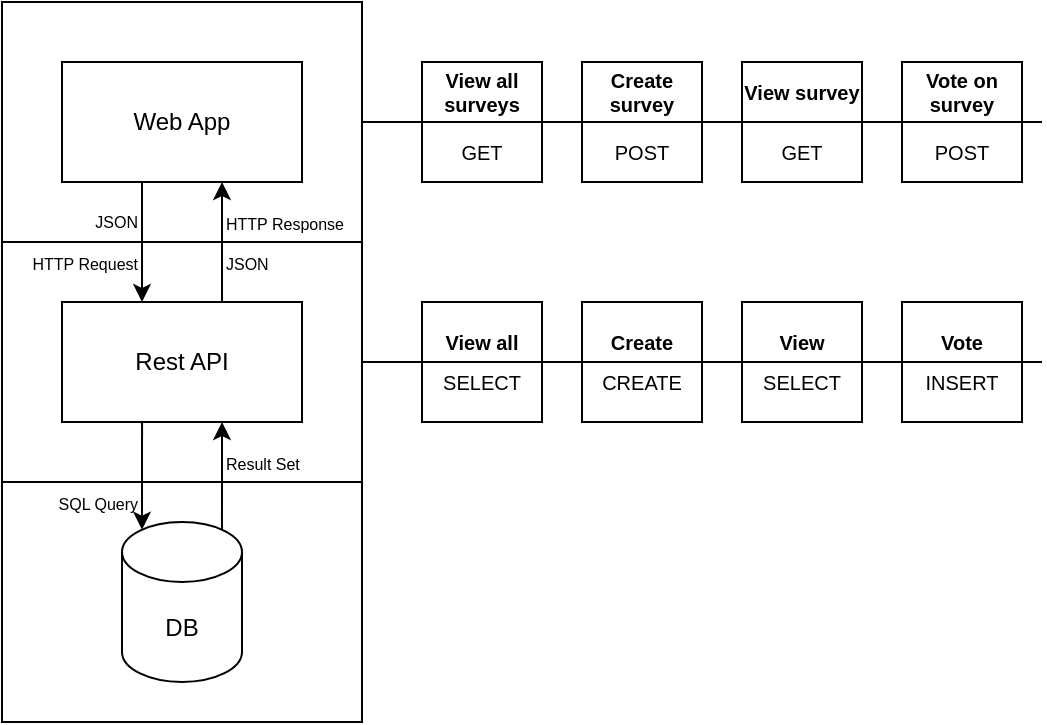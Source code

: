 <mxfile version="14.4.3" type="device"><diagram id="_gRLdz6Gu4AOvxBfUVVh" name="Page-1"><mxGraphModel dx="813" dy="395" grid="1" gridSize="10" guides="1" tooltips="1" connect="1" arrows="1" fold="1" page="1" pageScale="1" pageWidth="850" pageHeight="1100" math="0" shadow="0"><root><mxCell id="0"/><mxCell id="1" parent="0"/><mxCell id="LjwAC84H5dnRxCuy6vaj-45" value="" style="rounded=0;whiteSpace=wrap;html=1;fontSize=8;align=left;fillColor=none;" parent="1" vertex="1"><mxGeometry x="260" y="250" width="60" height="60" as="geometry"/></mxCell><mxCell id="LjwAC84H5dnRxCuy6vaj-8" value="" style="rounded=0;whiteSpace=wrap;html=1;fillColor=none;" parent="1" vertex="1"><mxGeometry x="50" y="340" width="180" height="120" as="geometry"/></mxCell><mxCell id="LjwAC84H5dnRxCuy6vaj-7" value="" style="rounded=0;whiteSpace=wrap;html=1;fillColor=none;" parent="1" vertex="1"><mxGeometry x="50" y="220" width="180" height="120" as="geometry"/></mxCell><mxCell id="LjwAC84H5dnRxCuy6vaj-6" value="" style="rounded=0;whiteSpace=wrap;html=1;fillColor=none;" parent="1" vertex="1"><mxGeometry x="50" y="100" width="180" height="120" as="geometry"/></mxCell><mxCell id="LjwAC84H5dnRxCuy6vaj-10" style="edgeStyle=orthogonalEdgeStyle;rounded=0;orthogonalLoop=1;jettySize=auto;html=1;exitX=0.25;exitY=1;exitDx=0;exitDy=0;entryX=0.25;entryY=0;entryDx=0;entryDy=0;" parent="1" edge="1"><mxGeometry relative="1" as="geometry"><mxPoint x="120" y="190" as="sourcePoint"/><mxPoint x="120" y="250" as="targetPoint"/></mxGeometry></mxCell><mxCell id="LjwAC84H5dnRxCuy6vaj-1" value="Web App" style="rounded=0;whiteSpace=wrap;html=1;" parent="1" vertex="1"><mxGeometry x="80" y="130" width="120" height="60" as="geometry"/></mxCell><mxCell id="LjwAC84H5dnRxCuy6vaj-11" style="edgeStyle=orthogonalEdgeStyle;rounded=0;orthogonalLoop=1;jettySize=auto;html=1;exitX=0.75;exitY=0;exitDx=0;exitDy=0;entryX=0.75;entryY=1;entryDx=0;entryDy=0;" parent="1" edge="1"><mxGeometry relative="1" as="geometry"><mxPoint x="160" y="250" as="sourcePoint"/><mxPoint x="160" y="190" as="targetPoint"/></mxGeometry></mxCell><mxCell id="LjwAC84H5dnRxCuy6vaj-2" value="Rest API" style="rounded=0;whiteSpace=wrap;html=1;" parent="1" vertex="1"><mxGeometry x="80" y="250" width="120" height="60" as="geometry"/></mxCell><mxCell id="LjwAC84H5dnRxCuy6vaj-4" value="DB" style="shape=cylinder3;whiteSpace=wrap;html=1;boundedLbl=1;backgroundOutline=1;size=15;" parent="1" vertex="1"><mxGeometry x="110" y="360" width="60" height="80" as="geometry"/></mxCell><mxCell id="LjwAC84H5dnRxCuy6vaj-15" style="edgeStyle=orthogonalEdgeStyle;rounded=0;orthogonalLoop=1;jettySize=auto;html=1;entryX=0.75;entryY=1;entryDx=0;entryDy=0;exitX=0.833;exitY=0.048;exitDx=0;exitDy=0;exitPerimeter=0;" parent="1" source="LjwAC84H5dnRxCuy6vaj-4" edge="1"><mxGeometry relative="1" as="geometry"><mxPoint x="160" y="360" as="sourcePoint"/><mxPoint x="160" y="310" as="targetPoint"/></mxGeometry></mxCell><mxCell id="LjwAC84H5dnRxCuy6vaj-16" style="edgeStyle=orthogonalEdgeStyle;rounded=0;orthogonalLoop=1;jettySize=auto;html=1;entryX=0.75;entryY=1;entryDx=0;entryDy=0;exitX=0.833;exitY=0.048;exitDx=0;exitDy=0;exitPerimeter=0;startArrow=classic;startFill=1;endArrow=none;endFill=0;" parent="1" edge="1"><mxGeometry relative="1" as="geometry"><mxPoint x="120.0" y="363.84" as="sourcePoint"/><mxPoint x="120.02" y="310" as="targetPoint"/></mxGeometry></mxCell><mxCell id="LjwAC84H5dnRxCuy6vaj-17" value="JSON" style="text;html=1;strokeColor=none;fillColor=none;align=right;verticalAlign=middle;whiteSpace=wrap;rounded=0;fontSize=8;" parent="1" vertex="1"><mxGeometry x="50" y="200" width="70" height="20" as="geometry"/></mxCell><mxCell id="LjwAC84H5dnRxCuy6vaj-18" value="&lt;font style=&quot;font-size: 8px&quot;&gt;HTTP Request&lt;/font&gt;" style="text;html=1;strokeColor=none;fillColor=none;align=right;verticalAlign=middle;whiteSpace=wrap;rounded=0;" parent="1" vertex="1"><mxGeometry x="50" y="220" width="70" height="20" as="geometry"/></mxCell><mxCell id="LjwAC84H5dnRxCuy6vaj-19" value="&lt;font style=&quot;font-size: 8px&quot;&gt;HTTP Response&lt;/font&gt;" style="text;html=1;strokeColor=none;fillColor=none;align=left;verticalAlign=middle;whiteSpace=wrap;rounded=0;" parent="1" vertex="1"><mxGeometry x="160" y="200" width="70" height="20" as="geometry"/></mxCell><mxCell id="LjwAC84H5dnRxCuy6vaj-20" value="&lt;font style=&quot;font-size: 8px&quot;&gt;JSON&lt;/font&gt;" style="text;html=1;strokeColor=none;fillColor=none;align=left;verticalAlign=middle;whiteSpace=wrap;rounded=0;" parent="1" vertex="1"><mxGeometry x="160" y="220" width="70" height="20" as="geometry"/></mxCell><mxCell id="LjwAC84H5dnRxCuy6vaj-21" value="&lt;font style=&quot;font-size: 8px&quot;&gt;Result Set&lt;/font&gt;" style="text;html=1;strokeColor=none;fillColor=none;align=left;verticalAlign=middle;whiteSpace=wrap;rounded=0;" parent="1" vertex="1"><mxGeometry x="160" y="320" width="70" height="20" as="geometry"/></mxCell><mxCell id="LjwAC84H5dnRxCuy6vaj-22" value="&lt;font style=&quot;font-size: 8px&quot;&gt;SQL Query&lt;/font&gt;" style="text;html=1;strokeColor=none;fillColor=none;align=right;verticalAlign=middle;whiteSpace=wrap;rounded=0;" parent="1" vertex="1"><mxGeometry x="50" y="340" width="70" height="20" as="geometry"/></mxCell><mxCell id="LjwAC84H5dnRxCuy6vaj-30" value="" style="group" parent="1" vertex="1" connectable="0"><mxGeometry x="260" y="130" width="60" height="60" as="geometry"/></mxCell><mxCell id="LjwAC84H5dnRxCuy6vaj-24" value="" style="rounded=0;whiteSpace=wrap;html=1;fontSize=8;align=left;fillColor=none;" parent="LjwAC84H5dnRxCuy6vaj-30" vertex="1"><mxGeometry width="60" height="60" as="geometry"/></mxCell><mxCell id="LjwAC84H5dnRxCuy6vaj-26" value="&lt;b&gt;View all surveys&lt;/b&gt;" style="text;html=1;strokeColor=none;fillColor=none;align=center;verticalAlign=middle;whiteSpace=wrap;rounded=0;fontSize=10;" parent="LjwAC84H5dnRxCuy6vaj-30" vertex="1"><mxGeometry width="60" height="30" as="geometry"/></mxCell><mxCell id="LjwAC84H5dnRxCuy6vaj-27" value="GET" style="text;html=1;strokeColor=none;fillColor=none;align=center;verticalAlign=middle;whiteSpace=wrap;rounded=0;fontSize=10;" parent="LjwAC84H5dnRxCuy6vaj-30" vertex="1"><mxGeometry y="30" width="60" height="30" as="geometry"/></mxCell><mxCell id="LjwAC84H5dnRxCuy6vaj-31" value="" style="group" parent="1" vertex="1" connectable="0"><mxGeometry x="340" y="130" width="60" height="60" as="geometry"/></mxCell><mxCell id="LjwAC84H5dnRxCuy6vaj-32" value="" style="rounded=0;whiteSpace=wrap;html=1;fontSize=8;align=left;fillColor=none;" parent="LjwAC84H5dnRxCuy6vaj-31" vertex="1"><mxGeometry width="60" height="60" as="geometry"/></mxCell><mxCell id="LjwAC84H5dnRxCuy6vaj-33" value="&lt;b&gt;Create survey&lt;/b&gt;" style="text;html=1;strokeColor=none;fillColor=none;align=center;verticalAlign=middle;whiteSpace=wrap;rounded=0;fontSize=10;" parent="LjwAC84H5dnRxCuy6vaj-31" vertex="1"><mxGeometry width="60" height="30" as="geometry"/></mxCell><mxCell id="LjwAC84H5dnRxCuy6vaj-34" value="POST" style="text;html=1;strokeColor=none;fillColor=none;align=center;verticalAlign=middle;whiteSpace=wrap;rounded=0;fontSize=10;" parent="LjwAC84H5dnRxCuy6vaj-31" vertex="1"><mxGeometry y="30" width="60" height="30" as="geometry"/></mxCell><mxCell id="LjwAC84H5dnRxCuy6vaj-37" value="" style="group" parent="1" vertex="1" connectable="0"><mxGeometry x="500" y="130" width="60" height="60" as="geometry"/></mxCell><mxCell id="LjwAC84H5dnRxCuy6vaj-38" value="" style="rounded=0;whiteSpace=wrap;html=1;fontSize=8;align=left;fillColor=none;" parent="LjwAC84H5dnRxCuy6vaj-37" vertex="1"><mxGeometry width="60" height="60" as="geometry"/></mxCell><mxCell id="LjwAC84H5dnRxCuy6vaj-40" value="POST" style="text;html=1;strokeColor=none;fillColor=none;align=center;verticalAlign=middle;whiteSpace=wrap;rounded=0;fontSize=10;" parent="LjwAC84H5dnRxCuy6vaj-37" vertex="1"><mxGeometry y="30" width="60" height="30" as="geometry"/></mxCell><mxCell id="DOOdRtaxlqPXQnlXTCs4-14" value="&lt;b&gt;Vote on survey&lt;/b&gt;" style="text;html=1;strokeColor=none;fillColor=none;align=center;verticalAlign=middle;whiteSpace=wrap;rounded=0;fontSize=10;" parent="LjwAC84H5dnRxCuy6vaj-37" vertex="1"><mxGeometry width="60" height="30" as="geometry"/></mxCell><mxCell id="DPz0ZoeLavbQGUnRthbB-7" value="" style="group" parent="1" vertex="1" connectable="0"><mxGeometry x="340" y="250" width="60" height="90" as="geometry"/></mxCell><mxCell id="DPz0ZoeLavbQGUnRthbB-17" value="" style="rounded=0;whiteSpace=wrap;html=1;fontSize=8;align=left;fillColor=none;" parent="DPz0ZoeLavbQGUnRthbB-7" vertex="1"><mxGeometry width="60" height="60" as="geometry"/></mxCell><mxCell id="DPz0ZoeLavbQGUnRthbB-8" value="&lt;b&gt;Create&lt;/b&gt;" style="text;html=1;strokeColor=none;fillColor=none;align=center;verticalAlign=middle;whiteSpace=wrap;rounded=0;fontSize=10;" parent="DPz0ZoeLavbQGUnRthbB-7" vertex="1"><mxGeometry y="10" width="60" height="20" as="geometry"/></mxCell><mxCell id="DPz0ZoeLavbQGUnRthbB-10" value="CREATE" style="text;html=1;strokeColor=none;fillColor=none;align=center;verticalAlign=middle;whiteSpace=wrap;rounded=0;fontSize=10;" parent="DPz0ZoeLavbQGUnRthbB-7" vertex="1"><mxGeometry y="30" width="60" height="20" as="geometry"/></mxCell><mxCell id="DPz0ZoeLavbQGUnRthbB-12" value="" style="rounded=0;whiteSpace=wrap;html=1;fontSize=8;align=left;fillColor=none;" parent="1" vertex="1"><mxGeometry x="420" y="250" width="60" height="60" as="geometry"/></mxCell><mxCell id="LjwAC84H5dnRxCuy6vaj-46" value="&lt;b&gt;View all&lt;br&gt;&lt;/b&gt;" style="text;html=1;strokeColor=none;fillColor=none;align=center;verticalAlign=middle;whiteSpace=wrap;rounded=0;fontSize=10;" parent="1" vertex="1"><mxGeometry x="260" y="260" width="60" height="20" as="geometry"/></mxCell><mxCell id="LjwAC84H5dnRxCuy6vaj-47" value="SELECT" style="text;html=1;strokeColor=none;fillColor=none;align=center;verticalAlign=middle;whiteSpace=wrap;rounded=0;fontSize=10;" parent="1" vertex="1"><mxGeometry x="260" y="280" width="60" height="20" as="geometry"/></mxCell><mxCell id="DPz0ZoeLavbQGUnRthbB-18" value="&lt;b&gt;View&lt;/b&gt;" style="text;html=1;strokeColor=none;fillColor=none;align=center;verticalAlign=middle;whiteSpace=wrap;rounded=0;fontSize=10;" parent="1" vertex="1"><mxGeometry x="420" y="260" width="60" height="20" as="geometry"/></mxCell><mxCell id="DPz0ZoeLavbQGUnRthbB-19" value="SELECT" style="text;html=1;strokeColor=none;fillColor=none;align=center;verticalAlign=middle;whiteSpace=wrap;rounded=0;fontSize=10;" parent="1" vertex="1"><mxGeometry x="420" y="280" width="60" height="20" as="geometry"/></mxCell><mxCell id="tJKgQ04eMGTKzkB6STGr-1" value="" style="endArrow=none;html=1;exitX=1;exitY=0.5;exitDx=0;exitDy=0;" parent="1" source="LjwAC84H5dnRxCuy6vaj-6" edge="1"><mxGeometry width="50" height="50" relative="1" as="geometry"><mxPoint x="400" y="420" as="sourcePoint"/><mxPoint x="570" y="160" as="targetPoint"/></mxGeometry></mxCell><mxCell id="tJKgQ04eMGTKzkB6STGr-4" value="" style="endArrow=none;html=1;exitX=1;exitY=0.5;exitDx=0;exitDy=0;" parent="1" source="LjwAC84H5dnRxCuy6vaj-7" edge="1"><mxGeometry width="50" height="50" relative="1" as="geometry"><mxPoint x="440" y="280" as="sourcePoint"/><mxPoint x="570" y="280" as="targetPoint"/></mxGeometry></mxCell><mxCell id="pXME4OpV5fAFbd6wPcsq-1" value="" style="group" vertex="1" connectable="0" parent="1"><mxGeometry x="420" y="130" width="60" height="60" as="geometry"/></mxCell><mxCell id="pXME4OpV5fAFbd6wPcsq-2" value="" style="rounded=0;whiteSpace=wrap;html=1;fontSize=8;align=left;fillColor=none;" vertex="1" parent="pXME4OpV5fAFbd6wPcsq-1"><mxGeometry width="60" height="60" as="geometry"/></mxCell><mxCell id="pXME4OpV5fAFbd6wPcsq-3" value="GET" style="text;html=1;strokeColor=none;fillColor=none;align=center;verticalAlign=middle;whiteSpace=wrap;rounded=0;fontSize=10;" vertex="1" parent="pXME4OpV5fAFbd6wPcsq-1"><mxGeometry y="30" width="60" height="30" as="geometry"/></mxCell><mxCell id="pXME4OpV5fAFbd6wPcsq-4" value="&lt;b&gt;View survey&lt;/b&gt;" style="text;html=1;strokeColor=none;fillColor=none;align=center;verticalAlign=middle;whiteSpace=wrap;rounded=0;fontSize=10;" vertex="1" parent="pXME4OpV5fAFbd6wPcsq-1"><mxGeometry width="60" height="30" as="geometry"/></mxCell><mxCell id="pXME4OpV5fAFbd6wPcsq-9" value="" style="rounded=0;whiteSpace=wrap;html=1;fontSize=8;align=left;fillColor=none;" vertex="1" parent="1"><mxGeometry x="500" y="250" width="60" height="60" as="geometry"/></mxCell><mxCell id="pXME4OpV5fAFbd6wPcsq-10" value="&lt;b&gt;Vote&lt;/b&gt;" style="text;html=1;strokeColor=none;fillColor=none;align=center;verticalAlign=middle;whiteSpace=wrap;rounded=0;fontSize=10;" vertex="1" parent="1"><mxGeometry x="500" y="260" width="60" height="20" as="geometry"/></mxCell><mxCell id="pXME4OpV5fAFbd6wPcsq-11" value="INSERT" style="text;html=1;strokeColor=none;fillColor=none;align=center;verticalAlign=middle;whiteSpace=wrap;rounded=0;fontSize=10;" vertex="1" parent="1"><mxGeometry x="500" y="280" width="60" height="20" as="geometry"/></mxCell></root></mxGraphModel></diagram></mxfile>